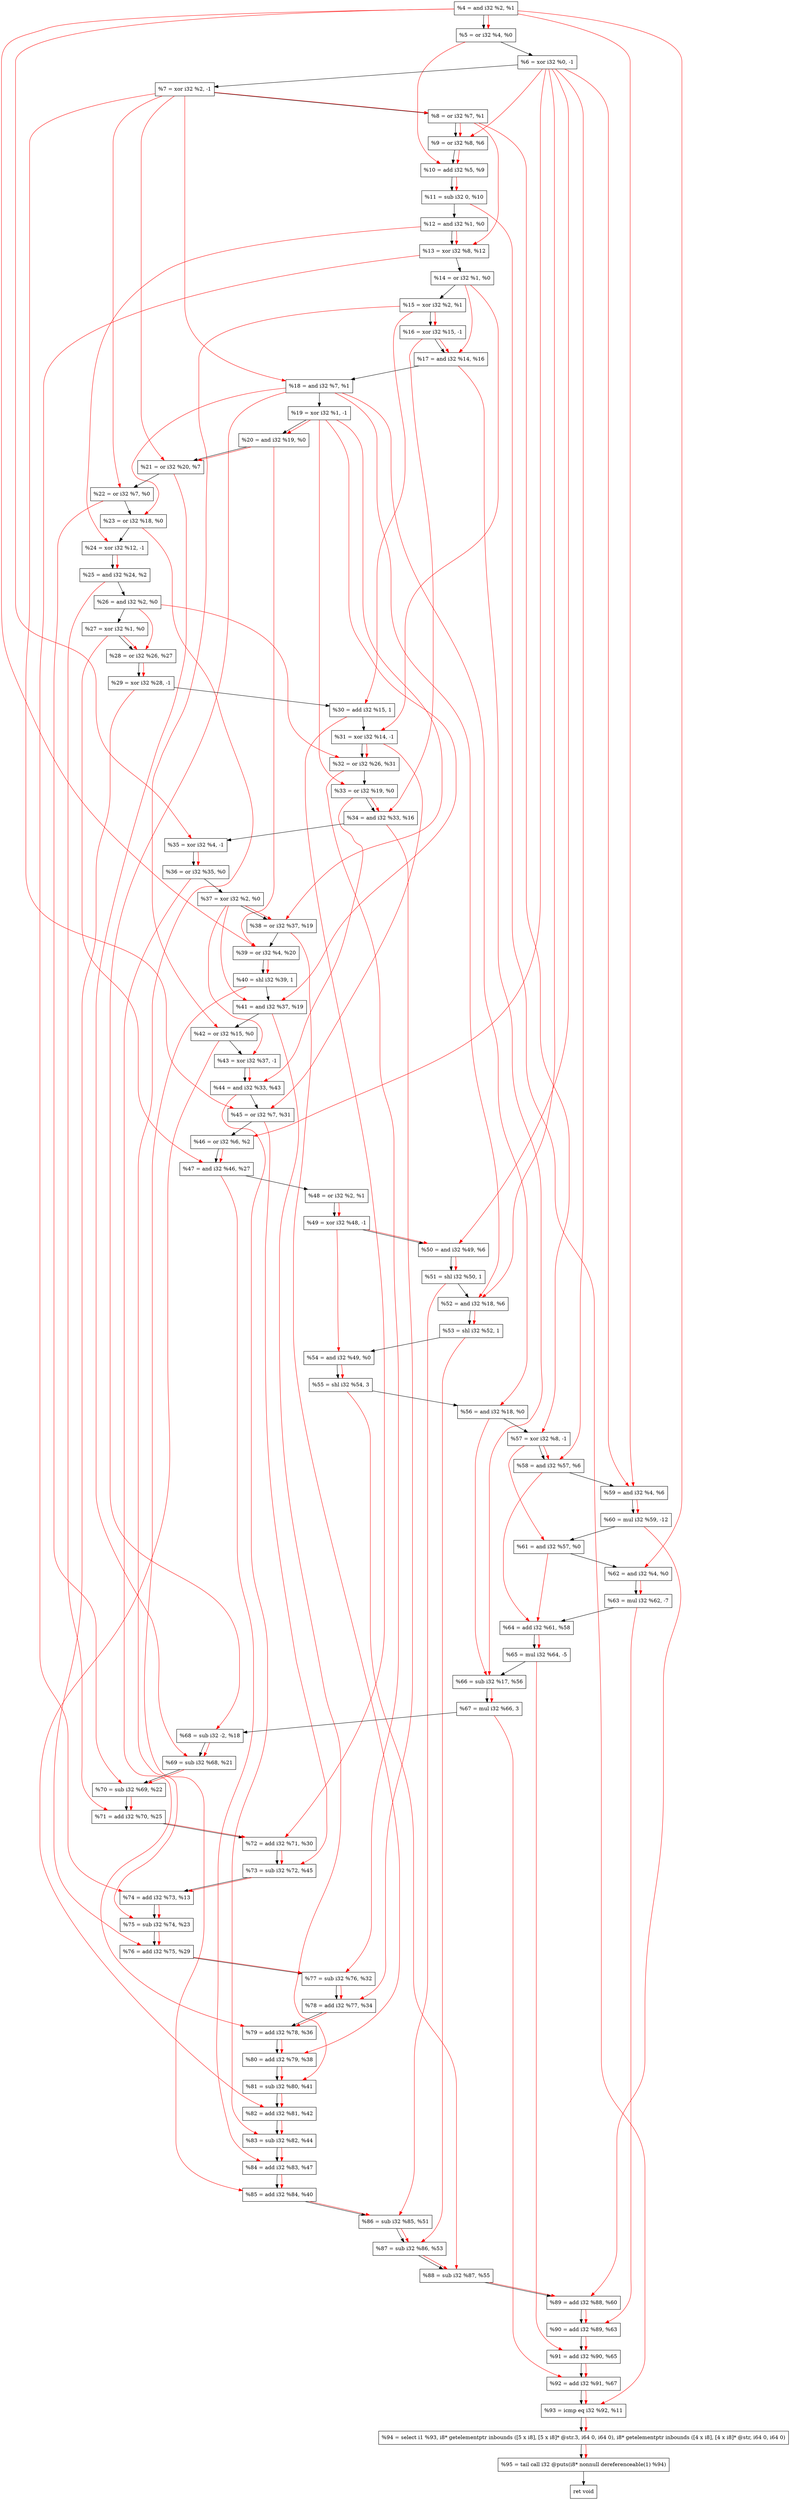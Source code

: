 digraph "DFG for'crackme' function" {
	Node0x17279b0[shape=record, label="  %4 = and i32 %2, %1"];
	Node0x1727a70[shape=record, label="  %5 = or i32 %4, %0"];
	Node0x17280f0[shape=record, label="  %6 = xor i32 %0, -1"];
	Node0x1728160[shape=record, label="  %7 = xor i32 %2, -1"];
	Node0x17281d0[shape=record, label="  %8 = or i32 %7, %1"];
	Node0x1728240[shape=record, label="  %9 = or i32 %8, %6"];
	Node0x17282b0[shape=record, label="  %10 = add i32 %5, %9"];
	Node0x1728350[shape=record, label="  %11 = sub i32 0, %10"];
	Node0x17283c0[shape=record, label="  %12 = and i32 %1, %0"];
	Node0x1728430[shape=record, label="  %13 = xor i32 %8, %12"];
	Node0x17284a0[shape=record, label="  %14 = or i32 %1, %0"];
	Node0x1728510[shape=record, label="  %15 = xor i32 %2, %1"];
	Node0x1728580[shape=record, label="  %16 = xor i32 %15, -1"];
	Node0x17285f0[shape=record, label="  %17 = and i32 %14, %16"];
	Node0x1728660[shape=record, label="  %18 = and i32 %7, %1"];
	Node0x17286d0[shape=record, label="  %19 = xor i32 %1, -1"];
	Node0x1728740[shape=record, label="  %20 = and i32 %19, %0"];
	Node0x17287b0[shape=record, label="  %21 = or i32 %20, %7"];
	Node0x1728820[shape=record, label="  %22 = or i32 %7, %0"];
	Node0x1728890[shape=record, label="  %23 = or i32 %18, %0"];
	Node0x1728900[shape=record, label="  %24 = xor i32 %12, -1"];
	Node0x1728970[shape=record, label="  %25 = and i32 %24, %2"];
	Node0x17289e0[shape=record, label="  %26 = and i32 %2, %0"];
	Node0x1728a50[shape=record, label="  %27 = xor i32 %1, %0"];
	Node0x1728ac0[shape=record, label="  %28 = or i32 %26, %27"];
	Node0x1728b30[shape=record, label="  %29 = xor i32 %28, -1"];
	Node0x1728bd0[shape=record, label="  %30 = add i32 %15, 1"];
	Node0x1728c40[shape=record, label="  %31 = xor i32 %14, -1"];
	Node0x1728cb0[shape=record, label="  %32 = or i32 %26, %31"];
	Node0x1728f30[shape=record, label="  %33 = or i32 %19, %0"];
	Node0x1728fa0[shape=record, label="  %34 = and i32 %33, %16"];
	Node0x1729010[shape=record, label="  %35 = xor i32 %4, -1"];
	Node0x1729080[shape=record, label="  %36 = or i32 %35, %0"];
	Node0x17290f0[shape=record, label="  %37 = xor i32 %2, %0"];
	Node0x1729160[shape=record, label="  %38 = or i32 %37, %19"];
	Node0x17291d0[shape=record, label="  %39 = or i32 %4, %20"];
	Node0x1729240[shape=record, label="  %40 = shl i32 %39, 1"];
	Node0x17292b0[shape=record, label="  %41 = and i32 %37, %19"];
	Node0x1729320[shape=record, label="  %42 = or i32 %15, %0"];
	Node0x1729390[shape=record, label="  %43 = xor i32 %37, -1"];
	Node0x1729400[shape=record, label="  %44 = and i32 %33, %43"];
	Node0x1729470[shape=record, label="  %45 = or i32 %7, %31"];
	Node0x17294e0[shape=record, label="  %46 = or i32 %6, %2"];
	Node0x1729550[shape=record, label="  %47 = and i32 %46, %27"];
	Node0x17295c0[shape=record, label="  %48 = or i32 %2, %1"];
	Node0x1729630[shape=record, label="  %49 = xor i32 %48, -1"];
	Node0x17296a0[shape=record, label="  %50 = and i32 %49, %6"];
	Node0x1729710[shape=record, label="  %51 = shl i32 %50, 1"];
	Node0x1729780[shape=record, label="  %52 = and i32 %18, %6"];
	Node0x17297f0[shape=record, label="  %53 = shl i32 %52, 1"];
	Node0x1729860[shape=record, label="  %54 = and i32 %49, %0"];
	Node0x1729900[shape=record, label="  %55 = shl i32 %54, 3"];
	Node0x1729970[shape=record, label="  %56 = and i32 %18, %0"];
	Node0x17299e0[shape=record, label="  %57 = xor i32 %8, -1"];
	Node0x1729a50[shape=record, label="  %58 = and i32 %57, %6"];
	Node0x1729ac0[shape=record, label="  %59 = and i32 %4, %6"];
	Node0x1729b60[shape=record, label="  %60 = mul i32 %59, -12"];
	Node0x1729bd0[shape=record, label="  %61 = and i32 %57, %0"];
	Node0x1729c40[shape=record, label="  %62 = and i32 %4, %0"];
	Node0x1729ce0[shape=record, label="  %63 = mul i32 %62, -7"];
	Node0x1729d50[shape=record, label="  %64 = add i32 %61, %58"];
	Node0x172a200[shape=record, label="  %65 = mul i32 %64, -5"];
	Node0x172a270[shape=record, label="  %66 = sub i32 %17, %56"];
	Node0x172a2e0[shape=record, label="  %67 = mul i32 %66, 3"];
	Node0x172a380[shape=record, label="  %68 = sub i32 -2, %18"];
	Node0x172a3f0[shape=record, label="  %69 = sub i32 %68, %21"];
	Node0x172a460[shape=record, label="  %70 = sub i32 %69, %22"];
	Node0x172a4d0[shape=record, label="  %71 = add i32 %70, %25"];
	Node0x172a540[shape=record, label="  %72 = add i32 %71, %30"];
	Node0x172a5b0[shape=record, label="  %73 = sub i32 %72, %45"];
	Node0x172a620[shape=record, label="  %74 = add i32 %73, %13"];
	Node0x172a690[shape=record, label="  %75 = sub i32 %74, %23"];
	Node0x172a700[shape=record, label="  %76 = add i32 %75, %29"];
	Node0x172a770[shape=record, label="  %77 = sub i32 %76, %32"];
	Node0x172a7e0[shape=record, label="  %78 = add i32 %77, %34"];
	Node0x172a850[shape=record, label="  %79 = add i32 %78, %36"];
	Node0x172a8c0[shape=record, label="  %80 = add i32 %79, %38"];
	Node0x172a930[shape=record, label="  %81 = sub i32 %80, %41"];
	Node0x172a9a0[shape=record, label="  %82 = add i32 %81, %42"];
	Node0x172aa10[shape=record, label="  %83 = sub i32 %82, %44"];
	Node0x172aa80[shape=record, label="  %84 = add i32 %83, %47"];
	Node0x172aaf0[shape=record, label="  %85 = add i32 %84, %40"];
	Node0x172ab60[shape=record, label="  %86 = sub i32 %85, %51"];
	Node0x172abd0[shape=record, label="  %87 = sub i32 %86, %53"];
	Node0x172ac40[shape=record, label="  %88 = sub i32 %87, %55"];
	Node0x172acb0[shape=record, label="  %89 = add i32 %88, %60"];
	Node0x172ad20[shape=record, label="  %90 = add i32 %89, %63"];
	Node0x172ad90[shape=record, label="  %91 = add i32 %90, %65"];
	Node0x172ae00[shape=record, label="  %92 = add i32 %91, %67"];
	Node0x172ae70[shape=record, label="  %93 = icmp eq i32 %92, %11"];
	Node0x16c8268[shape=record, label="  %94 = select i1 %93, i8* getelementptr inbounds ([5 x i8], [5 x i8]* @str.3, i64 0, i64 0), i8* getelementptr inbounds ([4 x i8], [4 x i8]* @str, i64 0, i64 0)"];
	Node0x172b100[shape=record, label="  %95 = tail call i32 @puts(i8* nonnull dereferenceable(1) %94)"];
	Node0x172b150[shape=record, label="  ret void"];
	Node0x17279b0 -> Node0x1727a70;
	Node0x1727a70 -> Node0x17280f0;
	Node0x17280f0 -> Node0x1728160;
	Node0x1728160 -> Node0x17281d0;
	Node0x17281d0 -> Node0x1728240;
	Node0x1728240 -> Node0x17282b0;
	Node0x17282b0 -> Node0x1728350;
	Node0x1728350 -> Node0x17283c0;
	Node0x17283c0 -> Node0x1728430;
	Node0x1728430 -> Node0x17284a0;
	Node0x17284a0 -> Node0x1728510;
	Node0x1728510 -> Node0x1728580;
	Node0x1728580 -> Node0x17285f0;
	Node0x17285f0 -> Node0x1728660;
	Node0x1728660 -> Node0x17286d0;
	Node0x17286d0 -> Node0x1728740;
	Node0x1728740 -> Node0x17287b0;
	Node0x17287b0 -> Node0x1728820;
	Node0x1728820 -> Node0x1728890;
	Node0x1728890 -> Node0x1728900;
	Node0x1728900 -> Node0x1728970;
	Node0x1728970 -> Node0x17289e0;
	Node0x17289e0 -> Node0x1728a50;
	Node0x1728a50 -> Node0x1728ac0;
	Node0x1728ac0 -> Node0x1728b30;
	Node0x1728b30 -> Node0x1728bd0;
	Node0x1728bd0 -> Node0x1728c40;
	Node0x1728c40 -> Node0x1728cb0;
	Node0x1728cb0 -> Node0x1728f30;
	Node0x1728f30 -> Node0x1728fa0;
	Node0x1728fa0 -> Node0x1729010;
	Node0x1729010 -> Node0x1729080;
	Node0x1729080 -> Node0x17290f0;
	Node0x17290f0 -> Node0x1729160;
	Node0x1729160 -> Node0x17291d0;
	Node0x17291d0 -> Node0x1729240;
	Node0x1729240 -> Node0x17292b0;
	Node0x17292b0 -> Node0x1729320;
	Node0x1729320 -> Node0x1729390;
	Node0x1729390 -> Node0x1729400;
	Node0x1729400 -> Node0x1729470;
	Node0x1729470 -> Node0x17294e0;
	Node0x17294e0 -> Node0x1729550;
	Node0x1729550 -> Node0x17295c0;
	Node0x17295c0 -> Node0x1729630;
	Node0x1729630 -> Node0x17296a0;
	Node0x17296a0 -> Node0x1729710;
	Node0x1729710 -> Node0x1729780;
	Node0x1729780 -> Node0x17297f0;
	Node0x17297f0 -> Node0x1729860;
	Node0x1729860 -> Node0x1729900;
	Node0x1729900 -> Node0x1729970;
	Node0x1729970 -> Node0x17299e0;
	Node0x17299e0 -> Node0x1729a50;
	Node0x1729a50 -> Node0x1729ac0;
	Node0x1729ac0 -> Node0x1729b60;
	Node0x1729b60 -> Node0x1729bd0;
	Node0x1729bd0 -> Node0x1729c40;
	Node0x1729c40 -> Node0x1729ce0;
	Node0x1729ce0 -> Node0x1729d50;
	Node0x1729d50 -> Node0x172a200;
	Node0x172a200 -> Node0x172a270;
	Node0x172a270 -> Node0x172a2e0;
	Node0x172a2e0 -> Node0x172a380;
	Node0x172a380 -> Node0x172a3f0;
	Node0x172a3f0 -> Node0x172a460;
	Node0x172a460 -> Node0x172a4d0;
	Node0x172a4d0 -> Node0x172a540;
	Node0x172a540 -> Node0x172a5b0;
	Node0x172a5b0 -> Node0x172a620;
	Node0x172a620 -> Node0x172a690;
	Node0x172a690 -> Node0x172a700;
	Node0x172a700 -> Node0x172a770;
	Node0x172a770 -> Node0x172a7e0;
	Node0x172a7e0 -> Node0x172a850;
	Node0x172a850 -> Node0x172a8c0;
	Node0x172a8c0 -> Node0x172a930;
	Node0x172a930 -> Node0x172a9a0;
	Node0x172a9a0 -> Node0x172aa10;
	Node0x172aa10 -> Node0x172aa80;
	Node0x172aa80 -> Node0x172aaf0;
	Node0x172aaf0 -> Node0x172ab60;
	Node0x172ab60 -> Node0x172abd0;
	Node0x172abd0 -> Node0x172ac40;
	Node0x172ac40 -> Node0x172acb0;
	Node0x172acb0 -> Node0x172ad20;
	Node0x172ad20 -> Node0x172ad90;
	Node0x172ad90 -> Node0x172ae00;
	Node0x172ae00 -> Node0x172ae70;
	Node0x172ae70 -> Node0x16c8268;
	Node0x16c8268 -> Node0x172b100;
	Node0x172b100 -> Node0x172b150;
edge [color=red]
	Node0x17279b0 -> Node0x1727a70;
	Node0x1728160 -> Node0x17281d0;
	Node0x17281d0 -> Node0x1728240;
	Node0x17280f0 -> Node0x1728240;
	Node0x1727a70 -> Node0x17282b0;
	Node0x1728240 -> Node0x17282b0;
	Node0x17282b0 -> Node0x1728350;
	Node0x17281d0 -> Node0x1728430;
	Node0x17283c0 -> Node0x1728430;
	Node0x1728510 -> Node0x1728580;
	Node0x17284a0 -> Node0x17285f0;
	Node0x1728580 -> Node0x17285f0;
	Node0x1728160 -> Node0x1728660;
	Node0x17286d0 -> Node0x1728740;
	Node0x1728740 -> Node0x17287b0;
	Node0x1728160 -> Node0x17287b0;
	Node0x1728160 -> Node0x1728820;
	Node0x1728660 -> Node0x1728890;
	Node0x17283c0 -> Node0x1728900;
	Node0x1728900 -> Node0x1728970;
	Node0x17289e0 -> Node0x1728ac0;
	Node0x1728a50 -> Node0x1728ac0;
	Node0x1728ac0 -> Node0x1728b30;
	Node0x1728510 -> Node0x1728bd0;
	Node0x17284a0 -> Node0x1728c40;
	Node0x17289e0 -> Node0x1728cb0;
	Node0x1728c40 -> Node0x1728cb0;
	Node0x17286d0 -> Node0x1728f30;
	Node0x1728f30 -> Node0x1728fa0;
	Node0x1728580 -> Node0x1728fa0;
	Node0x17279b0 -> Node0x1729010;
	Node0x1729010 -> Node0x1729080;
	Node0x17290f0 -> Node0x1729160;
	Node0x17286d0 -> Node0x1729160;
	Node0x17279b0 -> Node0x17291d0;
	Node0x1728740 -> Node0x17291d0;
	Node0x17291d0 -> Node0x1729240;
	Node0x17290f0 -> Node0x17292b0;
	Node0x17286d0 -> Node0x17292b0;
	Node0x1728510 -> Node0x1729320;
	Node0x17290f0 -> Node0x1729390;
	Node0x1728f30 -> Node0x1729400;
	Node0x1729390 -> Node0x1729400;
	Node0x1728160 -> Node0x1729470;
	Node0x1728c40 -> Node0x1729470;
	Node0x17280f0 -> Node0x17294e0;
	Node0x17294e0 -> Node0x1729550;
	Node0x1728a50 -> Node0x1729550;
	Node0x17295c0 -> Node0x1729630;
	Node0x1729630 -> Node0x17296a0;
	Node0x17280f0 -> Node0x17296a0;
	Node0x17296a0 -> Node0x1729710;
	Node0x1728660 -> Node0x1729780;
	Node0x17280f0 -> Node0x1729780;
	Node0x1729780 -> Node0x17297f0;
	Node0x1729630 -> Node0x1729860;
	Node0x1729860 -> Node0x1729900;
	Node0x1728660 -> Node0x1729970;
	Node0x17281d0 -> Node0x17299e0;
	Node0x17299e0 -> Node0x1729a50;
	Node0x17280f0 -> Node0x1729a50;
	Node0x17279b0 -> Node0x1729ac0;
	Node0x17280f0 -> Node0x1729ac0;
	Node0x1729ac0 -> Node0x1729b60;
	Node0x17299e0 -> Node0x1729bd0;
	Node0x17279b0 -> Node0x1729c40;
	Node0x1729c40 -> Node0x1729ce0;
	Node0x1729bd0 -> Node0x1729d50;
	Node0x1729a50 -> Node0x1729d50;
	Node0x1729d50 -> Node0x172a200;
	Node0x17285f0 -> Node0x172a270;
	Node0x1729970 -> Node0x172a270;
	Node0x172a270 -> Node0x172a2e0;
	Node0x1728660 -> Node0x172a380;
	Node0x172a380 -> Node0x172a3f0;
	Node0x17287b0 -> Node0x172a3f0;
	Node0x172a3f0 -> Node0x172a460;
	Node0x1728820 -> Node0x172a460;
	Node0x172a460 -> Node0x172a4d0;
	Node0x1728970 -> Node0x172a4d0;
	Node0x172a4d0 -> Node0x172a540;
	Node0x1728bd0 -> Node0x172a540;
	Node0x172a540 -> Node0x172a5b0;
	Node0x1729470 -> Node0x172a5b0;
	Node0x172a5b0 -> Node0x172a620;
	Node0x1728430 -> Node0x172a620;
	Node0x172a620 -> Node0x172a690;
	Node0x1728890 -> Node0x172a690;
	Node0x172a690 -> Node0x172a700;
	Node0x1728b30 -> Node0x172a700;
	Node0x172a700 -> Node0x172a770;
	Node0x1728cb0 -> Node0x172a770;
	Node0x172a770 -> Node0x172a7e0;
	Node0x1728fa0 -> Node0x172a7e0;
	Node0x172a7e0 -> Node0x172a850;
	Node0x1729080 -> Node0x172a850;
	Node0x172a850 -> Node0x172a8c0;
	Node0x1729160 -> Node0x172a8c0;
	Node0x172a8c0 -> Node0x172a930;
	Node0x17292b0 -> Node0x172a930;
	Node0x172a930 -> Node0x172a9a0;
	Node0x1729320 -> Node0x172a9a0;
	Node0x172a9a0 -> Node0x172aa10;
	Node0x1729400 -> Node0x172aa10;
	Node0x172aa10 -> Node0x172aa80;
	Node0x1729550 -> Node0x172aa80;
	Node0x172aa80 -> Node0x172aaf0;
	Node0x1729240 -> Node0x172aaf0;
	Node0x172aaf0 -> Node0x172ab60;
	Node0x1729710 -> Node0x172ab60;
	Node0x172ab60 -> Node0x172abd0;
	Node0x17297f0 -> Node0x172abd0;
	Node0x172abd0 -> Node0x172ac40;
	Node0x1729900 -> Node0x172ac40;
	Node0x172ac40 -> Node0x172acb0;
	Node0x1729b60 -> Node0x172acb0;
	Node0x172acb0 -> Node0x172ad20;
	Node0x1729ce0 -> Node0x172ad20;
	Node0x172ad20 -> Node0x172ad90;
	Node0x172a200 -> Node0x172ad90;
	Node0x172ad90 -> Node0x172ae00;
	Node0x172a2e0 -> Node0x172ae00;
	Node0x172ae00 -> Node0x172ae70;
	Node0x1728350 -> Node0x172ae70;
	Node0x172ae70 -> Node0x16c8268;
	Node0x16c8268 -> Node0x172b100;
}
